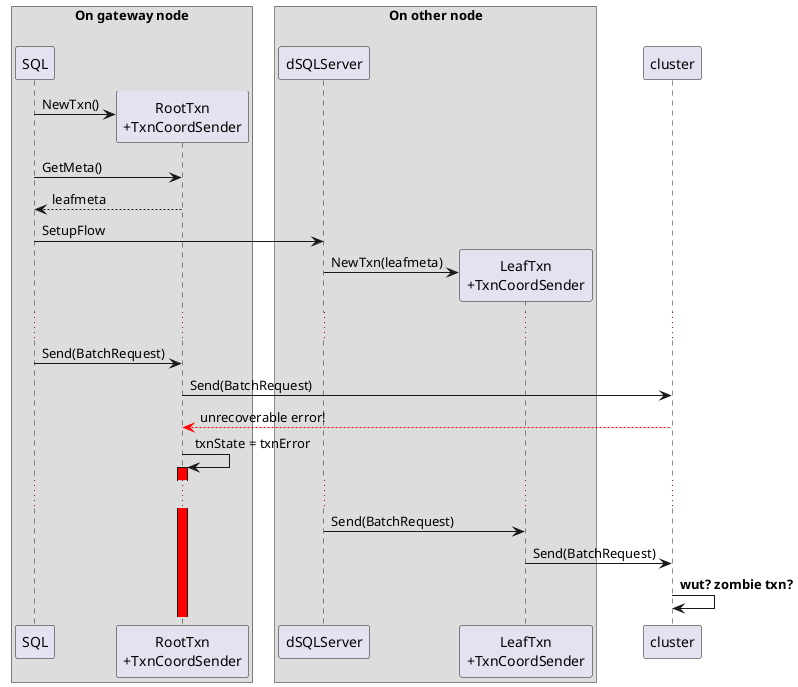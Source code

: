 @startuml
skinparam BoxPadding 10

box "On gateway node"
  participant SQL
  participant "RootTxn\n+TxnCoordSender" as RootTxn
end box
box "On other node"
  participant dSQLServer
  participant "LeafTxn\n+TxnCoordSender" as LeafTxn
end box
create RootTxn
SQL -> RootTxn : NewTxn()
SQL -> RootTxn : GetMeta()
RootTxn --> SQL : leafmeta
SQL -> dSQLServer : SetupFlow
create LeafTxn
dSQLServer -> LeafTxn : NewTxn(leafmeta)
...
SQL -> RootTxn : Send(BatchRequest)
RootTxn -> cluster : Send(BatchRequest)
cluster -[#red]-> RootTxn : unrecoverable error!
RootTxn -> RootTxn : txnState = txnError
activate RootTxn #red
...
dSQLServer -> LeafTxn : Send(BatchRequest)
LeafTxn -> cluster : Send(BatchRequest)
cluster -> cluster : **wut? zombie txn?**
@enduml
